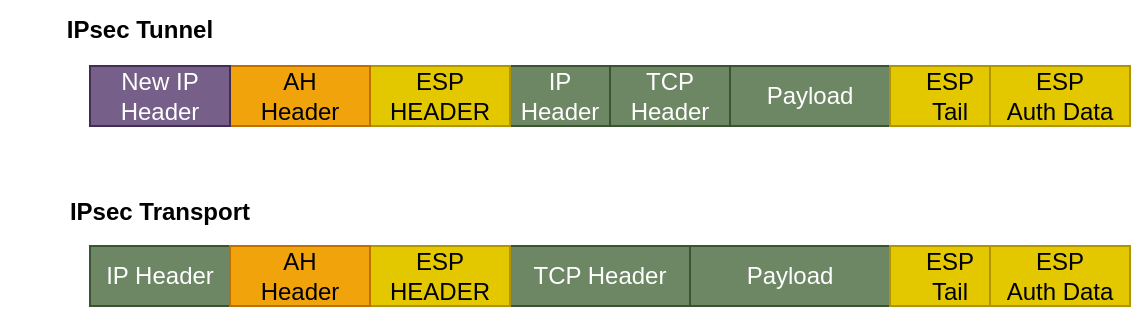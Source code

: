 <mxfile version="18.0.2" type="github">
  <diagram name="Page-1" id="c4acf3e9-155e-7222-9cf6-157b1a14988f">
    <mxGraphModel dx="780" dy="1112" grid="0" gridSize="10" guides="1" tooltips="1" connect="1" arrows="1" fold="1" page="1" pageScale="1" pageWidth="850" pageHeight="1100" background="none" math="0" shadow="0">
      <root>
        <mxCell id="0" />
        <mxCell id="1" parent="0" />
        <mxCell id="WbIAH5NhUpsZrci3t3Fo-1" value="Payload" style="rounded=0;whiteSpace=wrap;html=1;fillColor=#6d8764;strokeColor=#3A5431;fontColor=#ffffff;" vertex="1" parent="1">
          <mxGeometry x="570" y="530" width="80" height="30" as="geometry" />
        </mxCell>
        <mxCell id="WbIAH5NhUpsZrci3t3Fo-2" value="IPsec Tunnel" style="text;html=1;strokeColor=none;fillColor=none;align=center;verticalAlign=middle;whiteSpace=wrap;rounded=0;fontSize=12;fontStyle=1" vertex="1" parent="1">
          <mxGeometry x="205" y="497" width="140" height="30" as="geometry" />
        </mxCell>
        <mxCell id="WbIAH5NhUpsZrci3t3Fo-3" value="TCP Header" style="rounded=0;whiteSpace=wrap;html=1;fillColor=#6d8764;strokeColor=#3A5431;fontColor=#ffffff;" vertex="1" parent="1">
          <mxGeometry x="510" y="530" width="60" height="30" as="geometry" />
        </mxCell>
        <mxCell id="WbIAH5NhUpsZrci3t3Fo-4" value="IP Header" style="rounded=0;whiteSpace=wrap;html=1;fillColor=#6d8764;strokeColor=#3A5431;fontColor=#ffffff;" vertex="1" parent="1">
          <mxGeometry x="460" y="530" width="50" height="30" as="geometry" />
        </mxCell>
        <mxCell id="WbIAH5NhUpsZrci3t3Fo-5" value="ESP HEADER" style="rounded=0;whiteSpace=wrap;html=1;fillColor=#e3c800;strokeColor=#B09500;fontColor=#000000;" vertex="1" parent="1">
          <mxGeometry x="390" y="530" width="70" height="30" as="geometry" />
        </mxCell>
        <mxCell id="WbIAH5NhUpsZrci3t3Fo-6" value="ESP &lt;br&gt;Tail" style="rounded=0;whiteSpace=wrap;html=1;fillColor=#e3c800;strokeColor=#B09500;fontColor=#000000;" vertex="1" parent="1">
          <mxGeometry x="650" y="530" width="60" height="30" as="geometry" />
        </mxCell>
        <mxCell id="WbIAH5NhUpsZrci3t3Fo-7" value="AH&lt;br&gt;Header" style="rounded=0;whiteSpace=wrap;html=1;fillColor=#f0a30a;strokeColor=#BD7000;fontColor=#000000;" vertex="1" parent="1">
          <mxGeometry x="320" y="530" width="70" height="30" as="geometry" />
        </mxCell>
        <mxCell id="WbIAH5NhUpsZrci3t3Fo-8" value="ESP &lt;br&gt;Auth Data" style="rounded=0;whiteSpace=wrap;html=1;fillColor=#e3c800;strokeColor=#B09500;fontColor=#000000;" vertex="1" parent="1">
          <mxGeometry x="700" y="530" width="70" height="30" as="geometry" />
        </mxCell>
        <mxCell id="WbIAH5NhUpsZrci3t3Fo-9" value="New IP&lt;br&gt;Header" style="rounded=0;whiteSpace=wrap;html=1;fillColor=#76608a;strokeColor=#432D57;fontColor=#ffffff;" vertex="1" parent="1">
          <mxGeometry x="250" y="530" width="70" height="30" as="geometry" />
        </mxCell>
        <mxCell id="WbIAH5NhUpsZrci3t3Fo-10" value="Payload" style="rounded=0;whiteSpace=wrap;html=1;fillColor=#6d8764;strokeColor=#3A5431;fontColor=#ffffff;" vertex="1" parent="1">
          <mxGeometry x="550" y="620" width="100" height="30" as="geometry" />
        </mxCell>
        <mxCell id="WbIAH5NhUpsZrci3t3Fo-11" value="IPsec Transport" style="text;html=1;strokeColor=none;fillColor=none;align=center;verticalAlign=middle;whiteSpace=wrap;rounded=0;fontSize=12;fontStyle=1" vertex="1" parent="1">
          <mxGeometry x="215" y="588" width="140" height="30" as="geometry" />
        </mxCell>
        <mxCell id="WbIAH5NhUpsZrci3t3Fo-12" value="TCP Header" style="rounded=0;whiteSpace=wrap;html=1;fillColor=#6d8764;strokeColor=#3A5431;fontColor=#ffffff;" vertex="1" parent="1">
          <mxGeometry x="460" y="620" width="90" height="30" as="geometry" />
        </mxCell>
        <mxCell id="WbIAH5NhUpsZrci3t3Fo-13" value="IP Header" style="rounded=0;whiteSpace=wrap;html=1;fillColor=#6d8764;strokeColor=#3A5431;fontColor=#ffffff;" vertex="1" parent="1">
          <mxGeometry x="250" y="620" width="70" height="30" as="geometry" />
        </mxCell>
        <mxCell id="WbIAH5NhUpsZrci3t3Fo-14" value="ESP HEADER" style="rounded=0;whiteSpace=wrap;html=1;fillColor=#e3c800;strokeColor=#B09500;fontColor=#000000;" vertex="1" parent="1">
          <mxGeometry x="390" y="620" width="70" height="30" as="geometry" />
        </mxCell>
        <mxCell id="WbIAH5NhUpsZrci3t3Fo-15" value="ESP &lt;br&gt;Tail" style="rounded=0;whiteSpace=wrap;html=1;fillColor=#e3c800;strokeColor=#B09500;fontColor=#000000;" vertex="1" parent="1">
          <mxGeometry x="650" y="620" width="60" height="30" as="geometry" />
        </mxCell>
        <mxCell id="WbIAH5NhUpsZrci3t3Fo-16" value="AH&lt;br&gt;Header" style="rounded=0;whiteSpace=wrap;html=1;fillColor=#f0a30a;strokeColor=#BD7000;fontColor=#000000;" vertex="1" parent="1">
          <mxGeometry x="320" y="620" width="70" height="30" as="geometry" />
        </mxCell>
        <mxCell id="WbIAH5NhUpsZrci3t3Fo-17" value="ESP &lt;br&gt;Auth Data" style="rounded=0;whiteSpace=wrap;html=1;fillColor=#e3c800;strokeColor=#B09500;fontColor=#000000;" vertex="1" parent="1">
          <mxGeometry x="700" y="620" width="70" height="30" as="geometry" />
        </mxCell>
      </root>
    </mxGraphModel>
  </diagram>
</mxfile>

